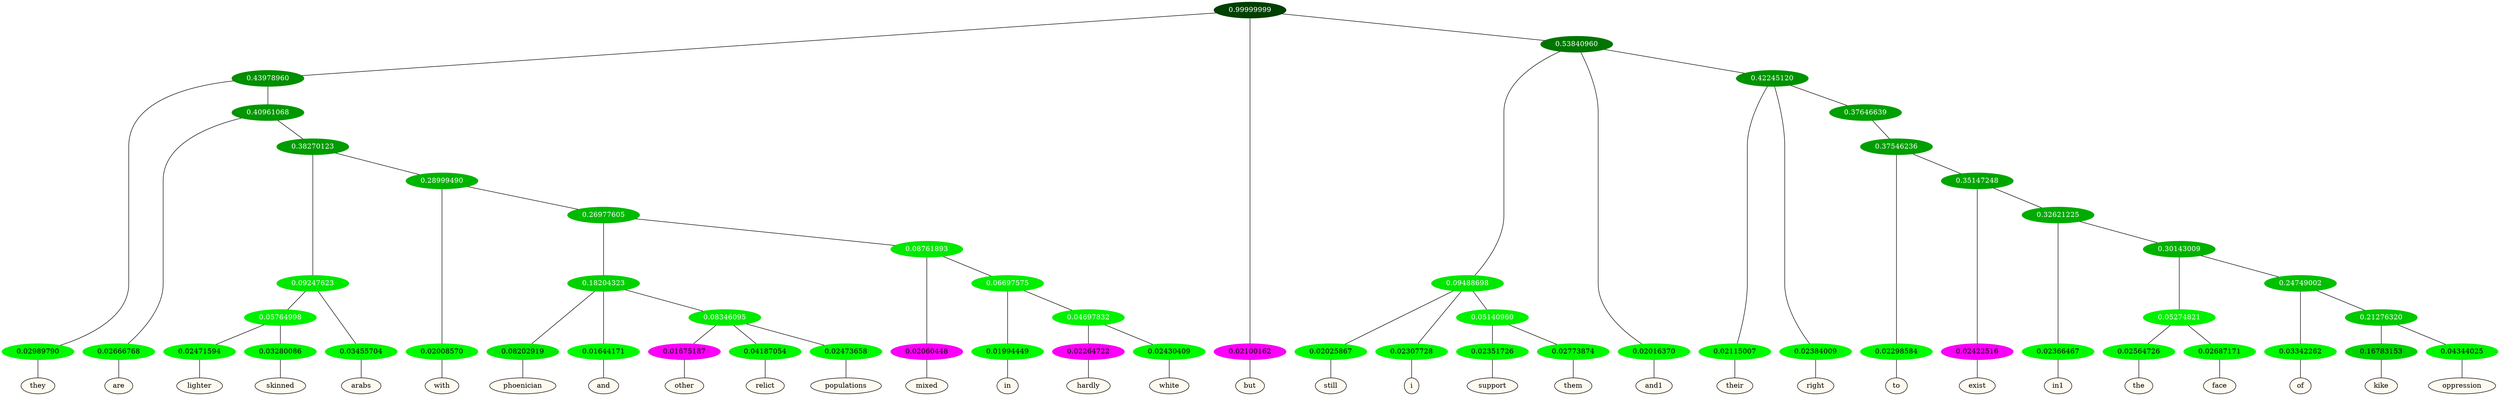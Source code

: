 graph {
	node [format=png height=0.15 nodesep=0.001 ordering=out overlap=prism overlap_scaling=0.01 ranksep=0.001 ratio=0.2 style=filled width=0.15]
	{
		rank=same
		a_w_4 [label=they color=black fillcolor=floralwhite style="filled,solid"]
		a_w_9 [label=are color=black fillcolor=floralwhite style="filled,solid"]
		a_w_28 [label=lighter color=black fillcolor=floralwhite style="filled,solid"]
		a_w_29 [label=skinned color=black fillcolor=floralwhite style="filled,solid"]
		a_w_23 [label=arabs color=black fillcolor=floralwhite style="filled,solid"]
		a_w_24 [label=with color=black fillcolor=floralwhite style="filled,solid"]
		a_w_34 [label=phoenician color=black fillcolor=floralwhite style="filled,solid"]
		a_w_35 [label=and color=black fillcolor=floralwhite style="filled,solid"]
		a_w_41 [label=other color=black fillcolor=floralwhite style="filled,solid"]
		a_w_42 [label=relict color=black fillcolor=floralwhite style="filled,solid"]
		a_w_43 [label=populations color=black fillcolor=floralwhite style="filled,solid"]
		a_w_37 [label=mixed color=black fillcolor=floralwhite style="filled,solid"]
		a_w_44 [label=in color=black fillcolor=floralwhite style="filled,solid"]
		a_w_48 [label=hardly color=black fillcolor=floralwhite style="filled,solid"]
		a_w_49 [label=white color=black fillcolor=floralwhite style="filled,solid"]
		a_w_2 [label=but color=black fillcolor=floralwhite style="filled,solid"]
		a_w_11 [label=still color=black fillcolor=floralwhite style="filled,solid"]
		a_w_12 [label=i color=black fillcolor=floralwhite style="filled,solid"]
		a_w_19 [label=support color=black fillcolor=floralwhite style="filled,solid"]
		a_w_20 [label=them color=black fillcolor=floralwhite style="filled,solid"]
		a_w_7 [label=and1 color=black fillcolor=floralwhite style="filled,solid"]
		a_w_14 [label=their color=black fillcolor=floralwhite style="filled,solid"]
		a_w_15 [label=right color=black fillcolor=floralwhite style="filled,solid"]
		a_w_26 [label=to color=black fillcolor=floralwhite style="filled,solid"]
		a_w_32 [label=exist color=black fillcolor=floralwhite style="filled,solid"]
		a_w_39 [label=in1 color=black fillcolor=floralwhite style="filled,solid"]
		a_w_50 [label=the color=black fillcolor=floralwhite style="filled,solid"]
		a_w_51 [label=face color=black fillcolor=floralwhite style="filled,solid"]
		a_w_52 [label=of color=black fillcolor=floralwhite style="filled,solid"]
		a_w_54 [label=kike color=black fillcolor=floralwhite style="filled,solid"]
		a_w_55 [label=oppression color=black fillcolor=floralwhite style="filled,solid"]
	}
	a_n_4 -- a_w_4
	a_n_9 -- a_w_9
	a_n_28 -- a_w_28
	a_n_29 -- a_w_29
	a_n_23 -- a_w_23
	a_n_24 -- a_w_24
	a_n_34 -- a_w_34
	a_n_35 -- a_w_35
	a_n_41 -- a_w_41
	a_n_42 -- a_w_42
	a_n_43 -- a_w_43
	a_n_37 -- a_w_37
	a_n_44 -- a_w_44
	a_n_48 -- a_w_48
	a_n_49 -- a_w_49
	a_n_2 -- a_w_2
	a_n_11 -- a_w_11
	a_n_12 -- a_w_12
	a_n_19 -- a_w_19
	a_n_20 -- a_w_20
	a_n_7 -- a_w_7
	a_n_14 -- a_w_14
	a_n_15 -- a_w_15
	a_n_26 -- a_w_26
	a_n_32 -- a_w_32
	a_n_39 -- a_w_39
	a_n_50 -- a_w_50
	a_n_51 -- a_w_51
	a_n_52 -- a_w_52
	a_n_54 -- a_w_54
	a_n_55 -- a_w_55
	{
		rank=same
		a_n_4 [label=0.02989790 color="0.334 1.000 0.970" fontcolor=black]
		a_n_9 [label=0.02666768 color="0.334 1.000 0.973" fontcolor=black]
		a_n_28 [label=0.02471594 color="0.334 1.000 0.975" fontcolor=black]
		a_n_29 [label=0.03280086 color="0.334 1.000 0.967" fontcolor=black]
		a_n_23 [label=0.03455704 color="0.334 1.000 0.965" fontcolor=black]
		a_n_24 [label=0.02008570 color="0.334 1.000 0.980" fontcolor=black]
		a_n_34 [label=0.08202919 color="0.334 1.000 0.918" fontcolor=black]
		a_n_35 [label=0.01644171 color="0.334 1.000 0.984" fontcolor=black]
		a_n_41 [label=0.01675187 color="0.835 1.000 0.983" fontcolor=black]
		a_n_42 [label=0.04187054 color="0.334 1.000 0.958" fontcolor=black]
		a_n_43 [label=0.02473658 color="0.334 1.000 0.975" fontcolor=black]
		a_n_37 [label=0.02060448 color="0.835 1.000 0.979" fontcolor=black]
		a_n_44 [label=0.01994449 color="0.334 1.000 0.980" fontcolor=black]
		a_n_48 [label=0.02264722 color="0.835 1.000 0.977" fontcolor=black]
		a_n_49 [label=0.02430409 color="0.334 1.000 0.976" fontcolor=black]
		a_n_2 [label=0.02100162 color="0.835 1.000 0.979" fontcolor=black]
		a_n_11 [label=0.02025867 color="0.334 1.000 0.980" fontcolor=black]
		a_n_12 [label=0.02307728 color="0.334 1.000 0.977" fontcolor=black]
		a_n_19 [label=0.02351726 color="0.334 1.000 0.976" fontcolor=black]
		a_n_20 [label=0.02773874 color="0.334 1.000 0.972" fontcolor=black]
		a_n_7 [label=0.02016370 color="0.334 1.000 0.980" fontcolor=black]
		a_n_14 [label=0.02115007 color="0.334 1.000 0.979" fontcolor=black]
		a_n_15 [label=0.02384009 color="0.334 1.000 0.976" fontcolor=black]
		a_n_26 [label=0.02298584 color="0.334 1.000 0.977" fontcolor=black]
		a_n_32 [label=0.02422516 color="0.835 1.000 0.976" fontcolor=black]
		a_n_39 [label=0.02366467 color="0.334 1.000 0.976" fontcolor=black]
		a_n_50 [label=0.02564726 color="0.334 1.000 0.974" fontcolor=black]
		a_n_51 [label=0.02687171 color="0.334 1.000 0.973" fontcolor=black]
		a_n_52 [label=0.03342262 color="0.334 1.000 0.967" fontcolor=black]
		a_n_54 [label=0.16783153 color="0.334 1.000 0.832" fontcolor=black]
		a_n_55 [label=0.04344025 color="0.334 1.000 0.957" fontcolor=black]
	}
	a_n_0 [label=0.99999999 color="0.334 1.000 0.250" fontcolor=grey99]
	a_n_1 [label=0.43978960 color="0.334 1.000 0.560" fontcolor=grey99]
	a_n_0 -- a_n_1
	a_n_0 -- a_n_2
	a_n_3 [label=0.53840960 color="0.334 1.000 0.462" fontcolor=grey99]
	a_n_0 -- a_n_3
	a_n_1 -- a_n_4
	a_n_5 [label=0.40961068 color="0.334 1.000 0.590" fontcolor=grey99]
	a_n_1 -- a_n_5
	a_n_6 [label=0.09488698 color="0.334 1.000 0.905" fontcolor=grey99]
	a_n_3 -- a_n_6
	a_n_3 -- a_n_7
	a_n_8 [label=0.42245120 color="0.334 1.000 0.578" fontcolor=grey99]
	a_n_3 -- a_n_8
	a_n_5 -- a_n_9
	a_n_10 [label=0.38270123 color="0.334 1.000 0.617" fontcolor=grey99]
	a_n_5 -- a_n_10
	a_n_6 -- a_n_11
	a_n_6 -- a_n_12
	a_n_13 [label=0.05140960 color="0.334 1.000 0.949" fontcolor=grey99]
	a_n_6 -- a_n_13
	a_n_8 -- a_n_14
	a_n_8 -- a_n_15
	a_n_16 [label=0.37646639 color="0.334 1.000 0.624" fontcolor=grey99]
	a_n_8 -- a_n_16
	a_n_17 [label=0.09247623 color="0.334 1.000 0.908" fontcolor=grey99]
	a_n_10 -- a_n_17
	a_n_18 [label=0.28999490 color="0.334 1.000 0.710" fontcolor=grey99]
	a_n_10 -- a_n_18
	a_n_13 -- a_n_19
	a_n_13 -- a_n_20
	a_n_21 [label=0.37546236 color="0.334 1.000 0.625" fontcolor=grey99]
	a_n_16 -- a_n_21
	a_n_22 [label=0.05764998 color="0.334 1.000 0.942" fontcolor=grey99]
	a_n_17 -- a_n_22
	a_n_17 -- a_n_23
	a_n_18 -- a_n_24
	a_n_25 [label=0.26977605 color="0.334 1.000 0.730" fontcolor=grey99]
	a_n_18 -- a_n_25
	a_n_21 -- a_n_26
	a_n_27 [label=0.35147248 color="0.334 1.000 0.649" fontcolor=grey99]
	a_n_21 -- a_n_27
	a_n_22 -- a_n_28
	a_n_22 -- a_n_29
	a_n_30 [label=0.18204323 color="0.334 1.000 0.818" fontcolor=grey99]
	a_n_25 -- a_n_30
	a_n_31 [label=0.08761893 color="0.334 1.000 0.912" fontcolor=grey99]
	a_n_25 -- a_n_31
	a_n_27 -- a_n_32
	a_n_33 [label=0.32621225 color="0.334 1.000 0.674" fontcolor=grey99]
	a_n_27 -- a_n_33
	a_n_30 -- a_n_34
	a_n_30 -- a_n_35
	a_n_36 [label=0.08346095 color="0.334 1.000 0.917" fontcolor=grey99]
	a_n_30 -- a_n_36
	a_n_31 -- a_n_37
	a_n_38 [label=0.06697575 color="0.334 1.000 0.933" fontcolor=grey99]
	a_n_31 -- a_n_38
	a_n_33 -- a_n_39
	a_n_40 [label=0.30143009 color="0.334 1.000 0.699" fontcolor=grey99]
	a_n_33 -- a_n_40
	a_n_36 -- a_n_41
	a_n_36 -- a_n_42
	a_n_36 -- a_n_43
	a_n_38 -- a_n_44
	a_n_45 [label=0.04697832 color="0.334 1.000 0.953" fontcolor=grey99]
	a_n_38 -- a_n_45
	a_n_46 [label=0.05274821 color="0.334 1.000 0.947" fontcolor=grey99]
	a_n_40 -- a_n_46
	a_n_47 [label=0.24749002 color="0.334 1.000 0.753" fontcolor=grey99]
	a_n_40 -- a_n_47
	a_n_45 -- a_n_48
	a_n_45 -- a_n_49
	a_n_46 -- a_n_50
	a_n_46 -- a_n_51
	a_n_47 -- a_n_52
	a_n_53 [label=0.21276320 color="0.334 1.000 0.787" fontcolor=grey99]
	a_n_47 -- a_n_53
	a_n_53 -- a_n_54
	a_n_53 -- a_n_55
}

